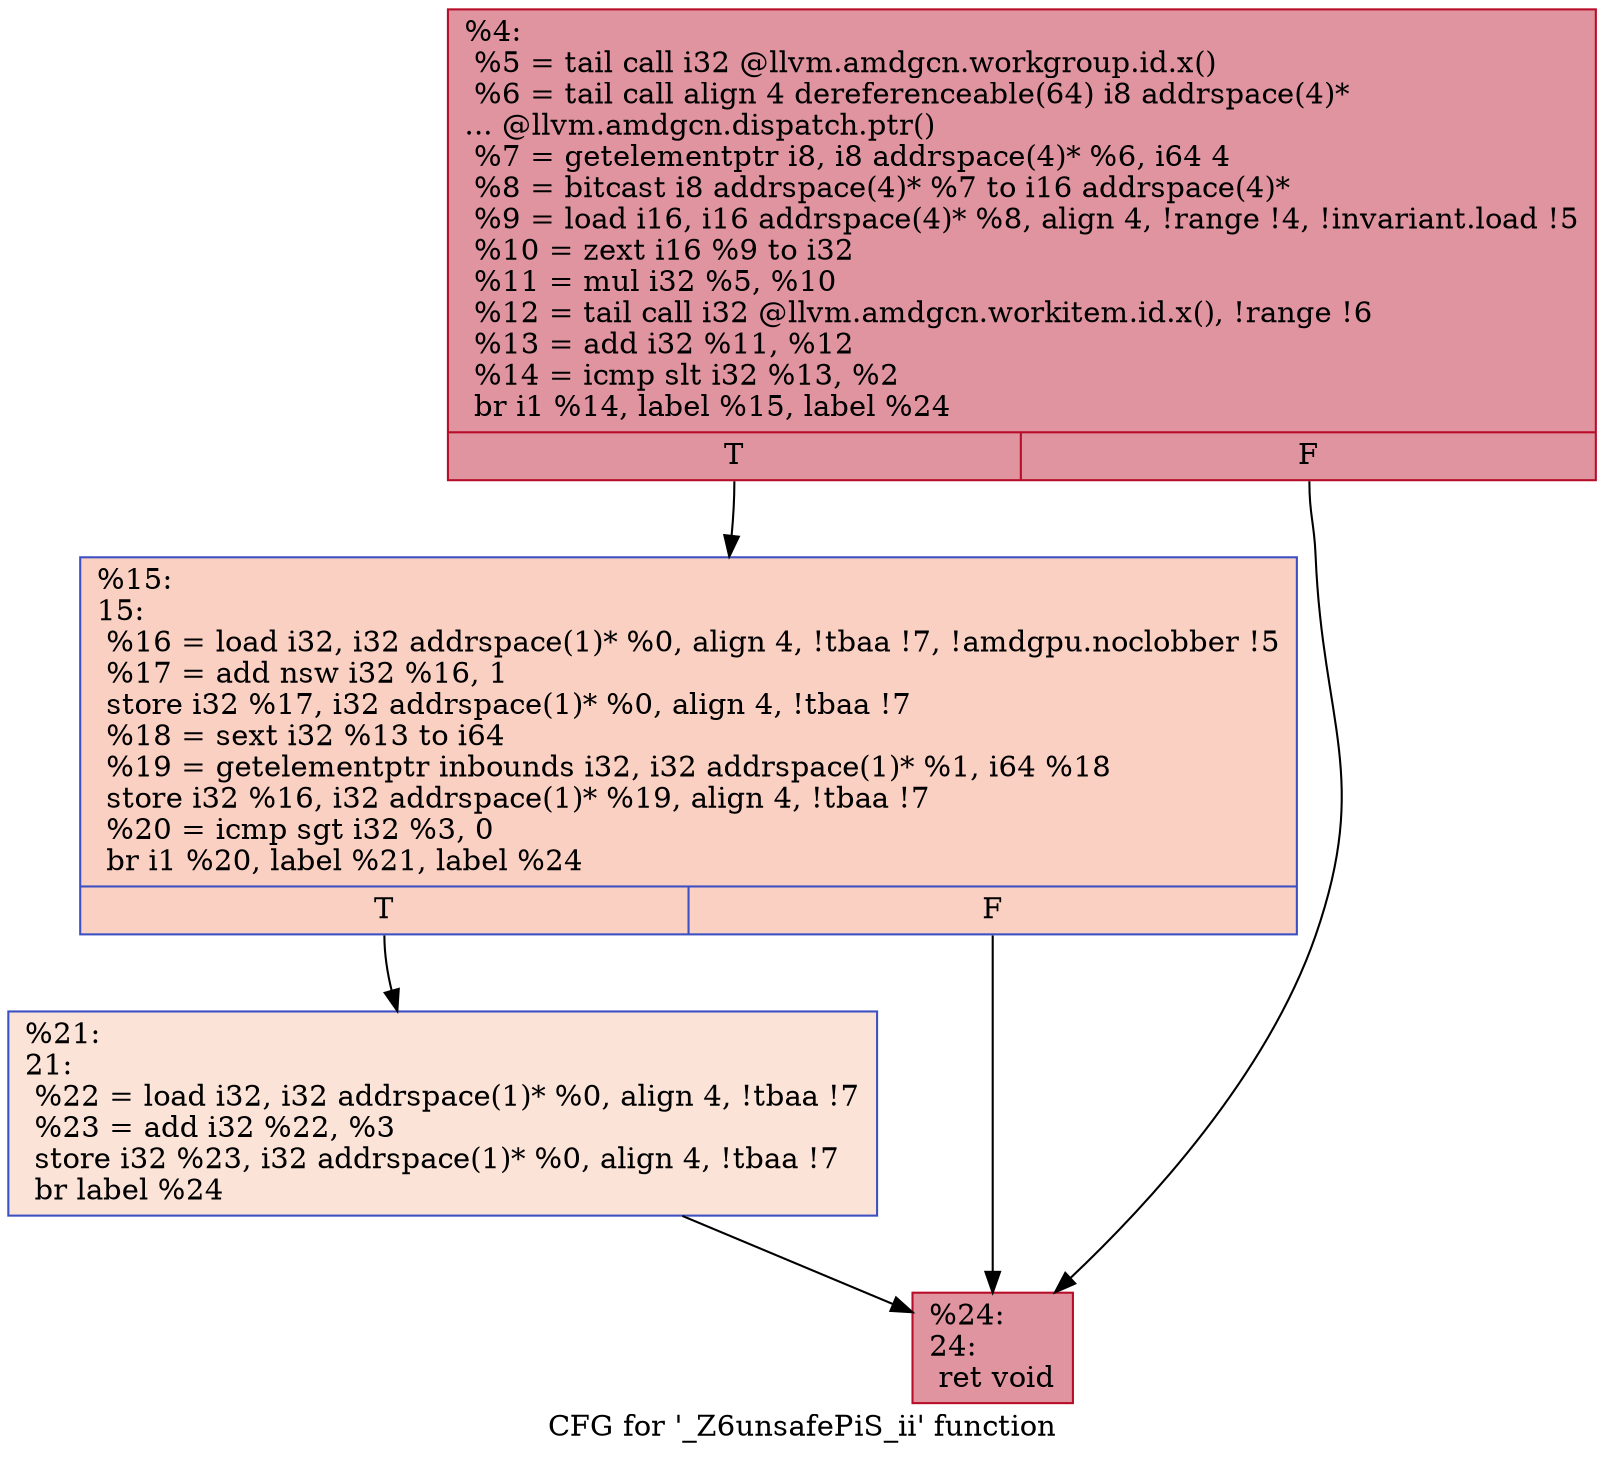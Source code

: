 digraph "CFG for '_Z6unsafePiS_ii' function" {
	label="CFG for '_Z6unsafePiS_ii' function";

	Node0x46d9100 [shape=record,color="#b70d28ff", style=filled, fillcolor="#b70d2870",label="{%4:\l  %5 = tail call i32 @llvm.amdgcn.workgroup.id.x()\l  %6 = tail call align 4 dereferenceable(64) i8 addrspace(4)*\l... @llvm.amdgcn.dispatch.ptr()\l  %7 = getelementptr i8, i8 addrspace(4)* %6, i64 4\l  %8 = bitcast i8 addrspace(4)* %7 to i16 addrspace(4)*\l  %9 = load i16, i16 addrspace(4)* %8, align 4, !range !4, !invariant.load !5\l  %10 = zext i16 %9 to i32\l  %11 = mul i32 %5, %10\l  %12 = tail call i32 @llvm.amdgcn.workitem.id.x(), !range !6\l  %13 = add i32 %11, %12\l  %14 = icmp slt i32 %13, %2\l  br i1 %14, label %15, label %24\l|{<s0>T|<s1>F}}"];
	Node0x46d9100:s0 -> Node0x46db020;
	Node0x46d9100:s1 -> Node0x46db0b0;
	Node0x46db020 [shape=record,color="#3d50c3ff", style=filled, fillcolor="#f3947570",label="{%15:\l15:                                               \l  %16 = load i32, i32 addrspace(1)* %0, align 4, !tbaa !7, !amdgpu.noclobber !5\l  %17 = add nsw i32 %16, 1\l  store i32 %17, i32 addrspace(1)* %0, align 4, !tbaa !7\l  %18 = sext i32 %13 to i64\l  %19 = getelementptr inbounds i32, i32 addrspace(1)* %1, i64 %18\l  store i32 %16, i32 addrspace(1)* %19, align 4, !tbaa !7\l  %20 = icmp sgt i32 %3, 0\l  br i1 %20, label %21, label %24\l|{<s0>T|<s1>F}}"];
	Node0x46db020:s0 -> Node0x46dc400;
	Node0x46db020:s1 -> Node0x46db0b0;
	Node0x46dc400 [shape=record,color="#3d50c3ff", style=filled, fillcolor="#f6bfa670",label="{%21:\l21:                                               \l  %22 = load i32, i32 addrspace(1)* %0, align 4, !tbaa !7\l  %23 = add i32 %22, %3\l  store i32 %23, i32 addrspace(1)* %0, align 4, !tbaa !7\l  br label %24\l}"];
	Node0x46dc400 -> Node0x46db0b0;
	Node0x46db0b0 [shape=record,color="#b70d28ff", style=filled, fillcolor="#b70d2870",label="{%24:\l24:                                               \l  ret void\l}"];
}

